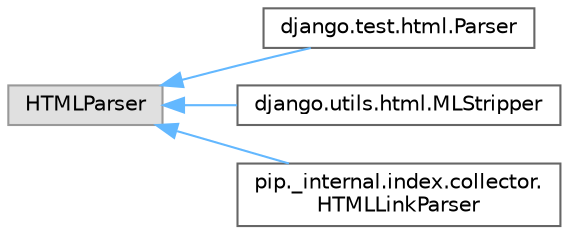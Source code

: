 digraph "Graphical Class Hierarchy"
{
 // LATEX_PDF_SIZE
  bgcolor="transparent";
  edge [fontname=Helvetica,fontsize=10,labelfontname=Helvetica,labelfontsize=10];
  node [fontname=Helvetica,fontsize=10,shape=box,height=0.2,width=0.4];
  rankdir="LR";
  Node0 [id="Node000000",label="HTMLParser",height=0.2,width=0.4,color="grey60", fillcolor="#E0E0E0", style="filled",tooltip=" "];
  Node0 -> Node1 [id="edge1937_Node000000_Node000001",dir="back",color="steelblue1",style="solid",tooltip=" "];
  Node1 [id="Node000001",label="django.test.html.Parser",height=0.2,width=0.4,color="grey40", fillcolor="white", style="filled",URL="$classdjango_1_1test_1_1html_1_1_parser.html",tooltip=" "];
  Node0 -> Node2 [id="edge1938_Node000000_Node000002",dir="back",color="steelblue1",style="solid",tooltip=" "];
  Node2 [id="Node000002",label="django.utils.html.MLStripper",height=0.2,width=0.4,color="grey40", fillcolor="white", style="filled",URL="$classdjango_1_1utils_1_1html_1_1_m_l_stripper.html",tooltip=" "];
  Node0 -> Node3 [id="edge1939_Node000000_Node000003",dir="back",color="steelblue1",style="solid",tooltip=" "];
  Node3 [id="Node000003",label="pip._internal.index.collector.\lHTMLLinkParser",height=0.2,width=0.4,color="grey40", fillcolor="white", style="filled",URL="$classpip_1_1__internal_1_1index_1_1collector_1_1_h_t_m_l_link_parser.html",tooltip=" "];
}
